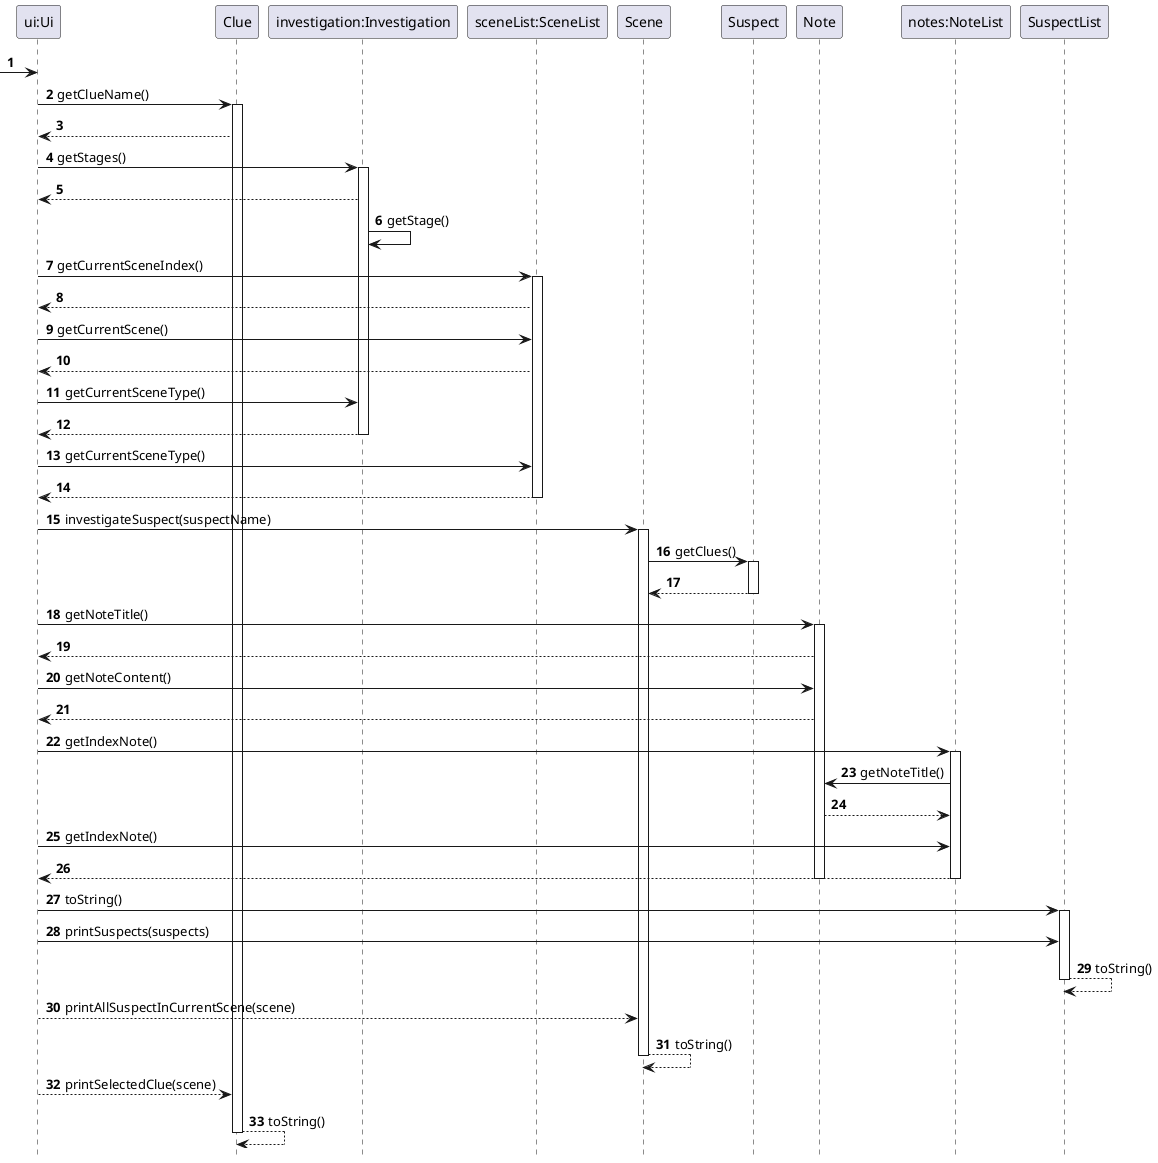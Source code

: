 @startuml
'https://plantuml.com/sequence-diagram

autonumber
hide footbox

 ->"ui:Ui":
"ui:Ui" -> Clue:getClueName()
activate Clue
Clue --> "ui:Ui"
"ui:Ui" -> "investigation:Investigation" : getStages()
activate "investigation:Investigation"
"investigation:Investigation" --> "ui:Ui"
"investigation:Investigation" -> "investigation:Investigation":getStage()
"ui:Ui" -> "sceneList:SceneList":getCurrentSceneIndex()
activate "sceneList:SceneList"
"sceneList:SceneList" --> "ui:Ui"
"ui:Ui" -> "sceneList:SceneList":getCurrentScene()
"sceneList:SceneList" --> "ui:Ui"
"ui:Ui" -> "investigation:Investigation":getCurrentSceneType()

"investigation:Investigation" --> "ui:Ui"
deactivate "investigation:Investigation"
"ui:Ui" -> "sceneList:SceneList":getCurrentSceneType()
"sceneList:SceneList"-->"ui:Ui"
deactivate "sceneList:SceneList"
"ui:Ui" -> Scene:investigateSuspect(suspectName)
activate Scene
Scene -> Suspect:getClues()
activate Suspect
Suspect-->Scene
deactivate Suspect
"ui:Ui" -> Note: getNoteTitle()
activate Note
Note --> "ui:Ui"
"ui:Ui"-> Note: getNoteContent()
Note --> "ui:Ui"
"ui:Ui" -> "notes:NoteList":getIndexNote()
activate "notes:NoteList"
"notes:NoteList" -> Note: getNoteTitle()
Note --> "notes:NoteList"
"ui:Ui" -> "notes:NoteList":getIndexNote()
"notes:NoteList" --> "ui:Ui"

deactivate Note
deactivate "notes:NoteList"
"ui:Ui"-> SuspectList:toString()
activate SuspectList

"ui:Ui" -> SuspectList:printSuspects(suspects)
SuspectList --> SuspectList:toString()
deactivate SuspectList
"ui:Ui" --> Scene:printAllSuspectInCurrentScene(scene)
Scene --> Scene: toString()
deactivate Scene
"ui:Ui" --> Clue:printSelectedClue(scene)
Clue --> Clue: toString()
deactivate Clue




@enduml